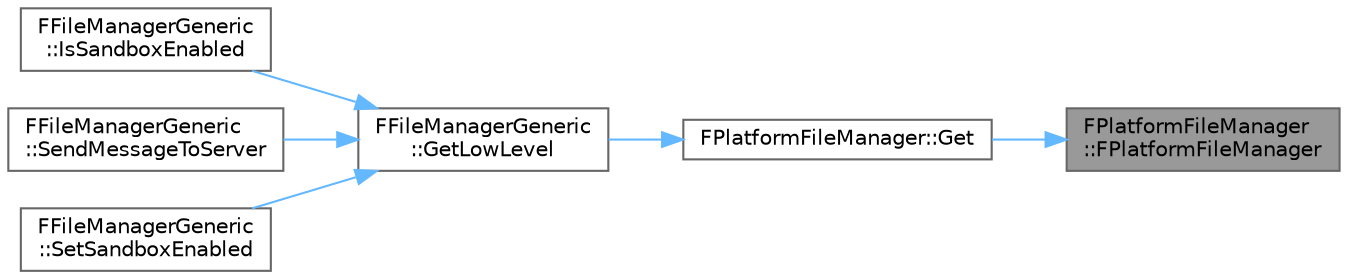 digraph "FPlatformFileManager::FPlatformFileManager"
{
 // INTERACTIVE_SVG=YES
 // LATEX_PDF_SIZE
  bgcolor="transparent";
  edge [fontname=Helvetica,fontsize=10,labelfontname=Helvetica,labelfontsize=10];
  node [fontname=Helvetica,fontsize=10,shape=box,height=0.2,width=0.4];
  rankdir="RL";
  Node1 [id="Node000001",label="FPlatformFileManager\l::FPlatformFileManager",height=0.2,width=0.4,color="gray40", fillcolor="grey60", style="filled", fontcolor="black",tooltip="Constructor."];
  Node1 -> Node2 [id="edge1_Node000001_Node000002",dir="back",color="steelblue1",style="solid",tooltip=" "];
  Node2 [id="Node000002",label="FPlatformFileManager::Get",height=0.2,width=0.4,color="grey40", fillcolor="white", style="filled",URL="$d8/dfd/classFPlatformFileManager.html#af76b09cb87e4b383eb5ec2b6613d12e4",tooltip="Gets FPlatformFileManager Singleton."];
  Node2 -> Node3 [id="edge2_Node000002_Node000003",dir="back",color="steelblue1",style="solid",tooltip=" "];
  Node3 [id="Node000003",label="FFileManagerGeneric\l::GetLowLevel",height=0.2,width=0.4,color="grey40", fillcolor="white", style="filled",URL="$d1/d87/classFFileManagerGeneric.html#a7e9d77ee730cbcd095883fbcdef0d93c",tooltip=" "];
  Node3 -> Node4 [id="edge3_Node000003_Node000004",dir="back",color="steelblue1",style="solid",tooltip=" "];
  Node4 [id="Node000004",label="FFileManagerGeneric\l::IsSandboxEnabled",height=0.2,width=0.4,color="grey40", fillcolor="white", style="filled",URL="$d1/d87/classFFileManagerGeneric.html#aa8849c8b087c1cd32f4ce2a997afe149",tooltip="Returns whether the sandbox is enabled or not."];
  Node3 -> Node5 [id="edge4_Node000003_Node000005",dir="back",color="steelblue1",style="solid",tooltip=" "];
  Node5 [id="Node000005",label="FFileManagerGeneric\l::SendMessageToServer",height=0.2,width=0.4,color="grey40", fillcolor="white", style="filled",URL="$d1/d87/classFFileManagerGeneric.html#ac32f5d9e602f0f0107cbd6f7e86d9fc9",tooltip="Sends a message to the file server, and will block until it's complete."];
  Node3 -> Node6 [id="edge5_Node000003_Node000006",dir="back",color="steelblue1",style="solid",tooltip=" "];
  Node6 [id="Node000006",label="FFileManagerGeneric\l::SetSandboxEnabled",height=0.2,width=0.4,color="grey40", fillcolor="white", style="filled",URL="$d1/d87/classFFileManagerGeneric.html#a8038f101540d5aa4f521ae5e3e29dbc4",tooltip="Enables/disables the sandbox, if it is being used."];
}
